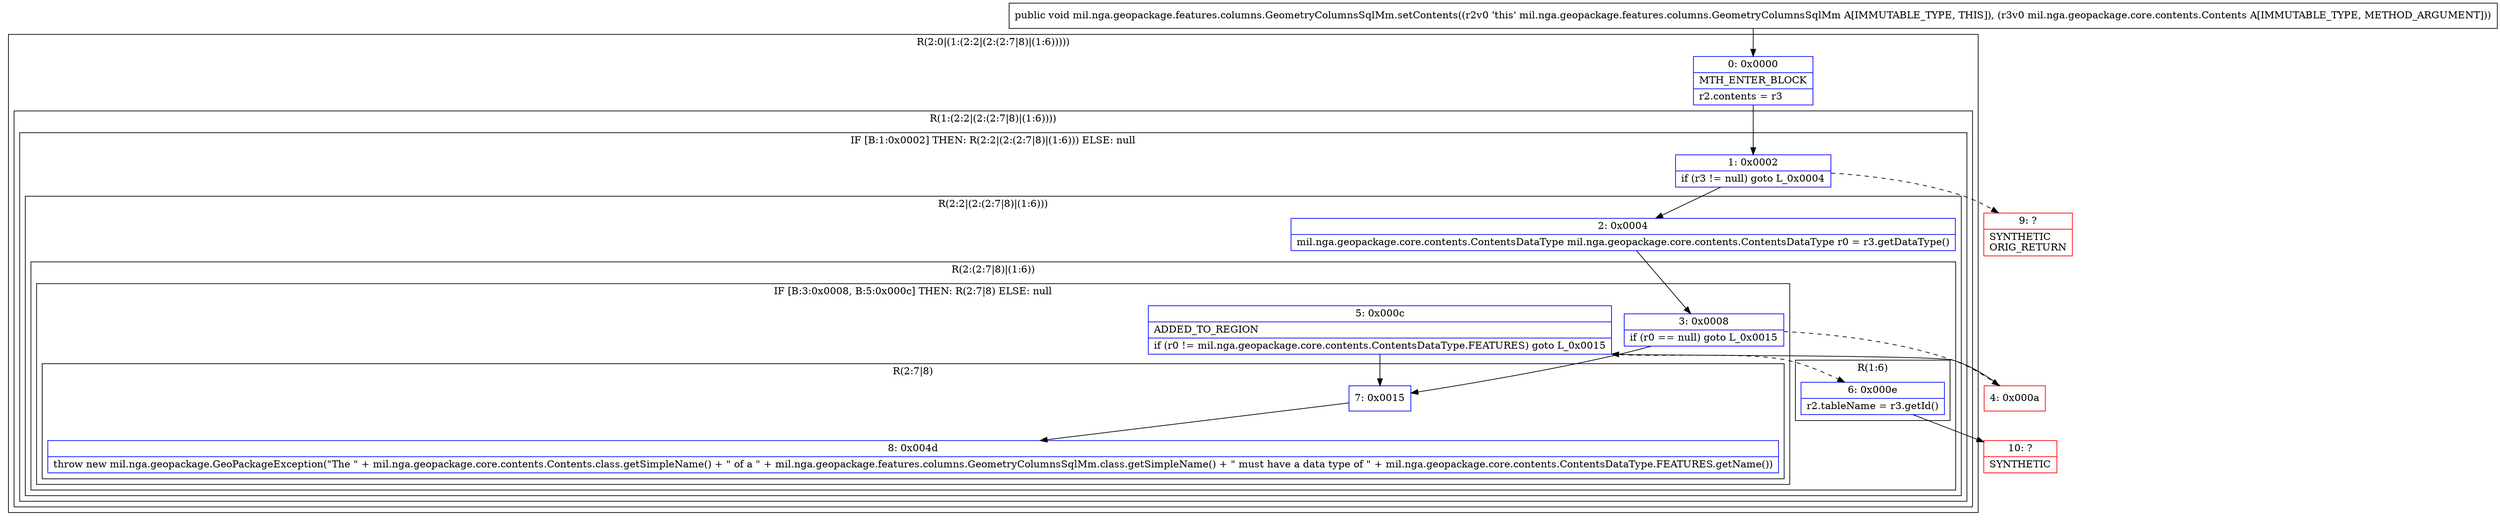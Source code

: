 digraph "CFG formil.nga.geopackage.features.columns.GeometryColumnsSqlMm.setContents(Lmil\/nga\/geopackage\/core\/contents\/Contents;)V" {
subgraph cluster_Region_1282930363 {
label = "R(2:0|(1:(2:2|(2:(2:7|8)|(1:6)))))";
node [shape=record,color=blue];
Node_0 [shape=record,label="{0\:\ 0x0000|MTH_ENTER_BLOCK\l|r2.contents = r3\l}"];
subgraph cluster_Region_1145853903 {
label = "R(1:(2:2|(2:(2:7|8)|(1:6))))";
node [shape=record,color=blue];
subgraph cluster_IfRegion_1272179337 {
label = "IF [B:1:0x0002] THEN: R(2:2|(2:(2:7|8)|(1:6))) ELSE: null";
node [shape=record,color=blue];
Node_1 [shape=record,label="{1\:\ 0x0002|if (r3 != null) goto L_0x0004\l}"];
subgraph cluster_Region_1298548680 {
label = "R(2:2|(2:(2:7|8)|(1:6)))";
node [shape=record,color=blue];
Node_2 [shape=record,label="{2\:\ 0x0004|mil.nga.geopackage.core.contents.ContentsDataType mil.nga.geopackage.core.contents.ContentsDataType r0 = r3.getDataType()\l}"];
subgraph cluster_Region_1725563041 {
label = "R(2:(2:7|8)|(1:6))";
node [shape=record,color=blue];
subgraph cluster_IfRegion_1877761550 {
label = "IF [B:3:0x0008, B:5:0x000c] THEN: R(2:7|8) ELSE: null";
node [shape=record,color=blue];
Node_3 [shape=record,label="{3\:\ 0x0008|if (r0 == null) goto L_0x0015\l}"];
Node_5 [shape=record,label="{5\:\ 0x000c|ADDED_TO_REGION\l|if (r0 != mil.nga.geopackage.core.contents.ContentsDataType.FEATURES) goto L_0x0015\l}"];
subgraph cluster_Region_359391471 {
label = "R(2:7|8)";
node [shape=record,color=blue];
Node_7 [shape=record,label="{7\:\ 0x0015}"];
Node_8 [shape=record,label="{8\:\ 0x004d|throw new mil.nga.geopackage.GeoPackageException(\"The \" + mil.nga.geopackage.core.contents.Contents.class.getSimpleName() + \" of a \" + mil.nga.geopackage.features.columns.GeometryColumnsSqlMm.class.getSimpleName() + \" must have a data type of \" + mil.nga.geopackage.core.contents.ContentsDataType.FEATURES.getName())\l}"];
}
}
subgraph cluster_Region_859783074 {
label = "R(1:6)";
node [shape=record,color=blue];
Node_6 [shape=record,label="{6\:\ 0x000e|r2.tableName = r3.getId()\l}"];
}
}
}
}
}
}
Node_4 [shape=record,color=red,label="{4\:\ 0x000a}"];
Node_9 [shape=record,color=red,label="{9\:\ ?|SYNTHETIC\lORIG_RETURN\l}"];
Node_10 [shape=record,color=red,label="{10\:\ ?|SYNTHETIC\l}"];
MethodNode[shape=record,label="{public void mil.nga.geopackage.features.columns.GeometryColumnsSqlMm.setContents((r2v0 'this' mil.nga.geopackage.features.columns.GeometryColumnsSqlMm A[IMMUTABLE_TYPE, THIS]), (r3v0 mil.nga.geopackage.core.contents.Contents A[IMMUTABLE_TYPE, METHOD_ARGUMENT])) }"];
MethodNode -> Node_0;
Node_0 -> Node_1;
Node_1 -> Node_2;
Node_1 -> Node_9[style=dashed];
Node_2 -> Node_3;
Node_3 -> Node_4[style=dashed];
Node_3 -> Node_7;
Node_5 -> Node_6[style=dashed];
Node_5 -> Node_7;
Node_7 -> Node_8;
Node_6 -> Node_10;
Node_4 -> Node_5;
}

